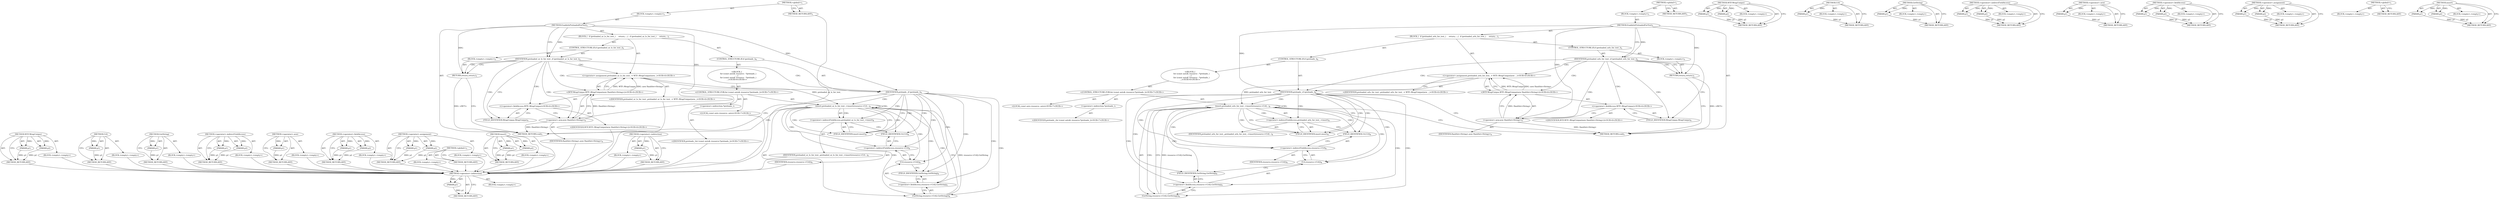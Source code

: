 digraph "insert" {
vulnerable_78 [label=<(METHOD,&lt;operator&gt;.indirection)>];
vulnerable_79 [label=<(PARAM,p1)>];
vulnerable_80 [label=<(BLOCK,&lt;empty&gt;,&lt;empty&gt;)>];
vulnerable_81 [label=<(METHOD_RETURN,ANY)>];
vulnerable_6 [label=<(METHOD,&lt;global&gt;)<SUB>1</SUB>>];
vulnerable_7 [label=<(BLOCK,&lt;empty&gt;,&lt;empty&gt;)<SUB>1</SUB>>];
vulnerable_8 [label=<(METHOD,EnableIsPreloadedForTest)<SUB>1</SUB>>];
vulnerable_9 [label=<(BLOCK,{
  if (preloaded_ur_ls_for_test_)
     return;...,{
  if (preloaded_ur_ls_for_test_)
     return;...)<SUB>1</SUB>>];
vulnerable_10 [label=<(CONTROL_STRUCTURE,IF,if (preloaded_ur_ls_for_test_))<SUB>2</SUB>>];
vulnerable_11 [label=<(IDENTIFIER,preloaded_ur_ls_for_test_,if (preloaded_ur_ls_for_test_))<SUB>2</SUB>>];
vulnerable_12 [label=<(BLOCK,&lt;empty&gt;,&lt;empty&gt;)<SUB>3</SUB>>];
vulnerable_13 [label=<(RETURN,return;,return;)<SUB>3</SUB>>];
vulnerable_14 [label="<(&lt;operator&gt;.assignment,preloaded_ur_ls_for_test_ = WTF::WrapUnique(new...)<SUB>4</SUB>>"];
vulnerable_15 [label="<(IDENTIFIER,preloaded_ur_ls_for_test_,preloaded_ur_ls_for_test_ = WTF::WrapUnique(new...)<SUB>4</SUB>>"];
vulnerable_16 [label="<(WTF.WrapUnique,WTF::WrapUnique(new HashSet&lt;String&gt;))<SUB>4</SUB>>"];
vulnerable_17 [label="<(&lt;operator&gt;.fieldAccess,WTF::WrapUnique)<SUB>4</SUB>>"];
vulnerable_18 [label="<(IDENTIFIER,WTF,WTF::WrapUnique(new HashSet&lt;String&gt;))<SUB>4</SUB>>"];
vulnerable_19 [label=<(FIELD_IDENTIFIER,WrapUnique,WrapUnique)<SUB>4</SUB>>];
vulnerable_20 [label=<(&lt;operator&gt;.new,new HashSet&lt;String&gt;)<SUB>4</SUB>>];
vulnerable_21 [label=<(IDENTIFIER,HashSet&lt;String&gt;,new HashSet&lt;String&gt;)<SUB>4</SUB>>];
vulnerable_22 [label=<(CONTROL_STRUCTURE,IF,if (preloads_))<SUB>6</SUB>>];
vulnerable_23 [label=<(IDENTIFIER,preloads_,if (preloads_))<SUB>6</SUB>>];
vulnerable_24 [label="<(BLOCK,{
     for (const auto&amp; resource : *preloads_)
...,{
     for (const auto&amp; resource : *preloads_)
...)<SUB>6</SUB>>"];
vulnerable_25 [label="<(CONTROL_STRUCTURE,FOR,for (const auto&amp; resource:*preloads_))<SUB>7</SUB>>"];
vulnerable_26 [label=<(&lt;operator&gt;.indirection,*preloads_)<SUB>7</SUB>>];
vulnerable_27 [label="<(IDENTIFIER,preloads_,for (const auto&amp; resource:*preloads_))<SUB>7</SUB>>"];
vulnerable_28 [label="<(LOCAL,const auto resource: auto)<SUB>7</SUB>>"];
vulnerable_29 [label=<(insert,preloaded_ur_ls_for_test_-&gt;insert(resource-&gt;Url...)<SUB>8</SUB>>];
vulnerable_30 [label=<(&lt;operator&gt;.indirectFieldAccess,preloaded_ur_ls_for_test_-&gt;insert)<SUB>8</SUB>>];
vulnerable_31 [label=<(IDENTIFIER,preloaded_ur_ls_for_test_,preloaded_ur_ls_for_test_-&gt;insert(resource-&gt;Url...)<SUB>8</SUB>>];
vulnerable_32 [label=<(FIELD_IDENTIFIER,insert,insert)<SUB>8</SUB>>];
vulnerable_33 [label=<(GetString,resource-&gt;Url().GetString())<SUB>8</SUB>>];
vulnerable_34 [label=<(&lt;operator&gt;.fieldAccess,resource-&gt;Url().GetString)<SUB>8</SUB>>];
vulnerable_35 [label=<(Url,resource-&gt;Url())<SUB>8</SUB>>];
vulnerable_36 [label=<(&lt;operator&gt;.indirectFieldAccess,resource-&gt;Url)<SUB>8</SUB>>];
vulnerable_37 [label=<(IDENTIFIER,resource,resource-&gt;Url())<SUB>8</SUB>>];
vulnerable_38 [label=<(FIELD_IDENTIFIER,Url,Url)<SUB>8</SUB>>];
vulnerable_39 [label=<(FIELD_IDENTIFIER,GetString,GetString)<SUB>8</SUB>>];
vulnerable_40 [label=<(METHOD_RETURN,void)<SUB>1</SUB>>];
vulnerable_42 [label=<(METHOD_RETURN,ANY)<SUB>1</SUB>>];
vulnerable_64 [label=<(METHOD,WTF.WrapUnique)>];
vulnerable_65 [label=<(PARAM,p1)>];
vulnerable_66 [label=<(PARAM,p2)>];
vulnerable_67 [label=<(BLOCK,&lt;empty&gt;,&lt;empty&gt;)>];
vulnerable_68 [label=<(METHOD_RETURN,ANY)>];
vulnerable_96 [label=<(METHOD,Url)>];
vulnerable_97 [label=<(PARAM,p1)>];
vulnerable_98 [label=<(BLOCK,&lt;empty&gt;,&lt;empty&gt;)>];
vulnerable_99 [label=<(METHOD_RETURN,ANY)>];
vulnerable_92 [label=<(METHOD,GetString)>];
vulnerable_93 [label=<(PARAM,p1)>];
vulnerable_94 [label=<(BLOCK,&lt;empty&gt;,&lt;empty&gt;)>];
vulnerable_95 [label=<(METHOD_RETURN,ANY)>];
vulnerable_87 [label=<(METHOD,&lt;operator&gt;.indirectFieldAccess)>];
vulnerable_88 [label=<(PARAM,p1)>];
vulnerable_89 [label=<(PARAM,p2)>];
vulnerable_90 [label=<(BLOCK,&lt;empty&gt;,&lt;empty&gt;)>];
vulnerable_91 [label=<(METHOD_RETURN,ANY)>];
vulnerable_74 [label=<(METHOD,&lt;operator&gt;.new)>];
vulnerable_75 [label=<(PARAM,p1)>];
vulnerable_76 [label=<(BLOCK,&lt;empty&gt;,&lt;empty&gt;)>];
vulnerable_77 [label=<(METHOD_RETURN,ANY)>];
vulnerable_69 [label=<(METHOD,&lt;operator&gt;.fieldAccess)>];
vulnerable_70 [label=<(PARAM,p1)>];
vulnerable_71 [label=<(PARAM,p2)>];
vulnerable_72 [label=<(BLOCK,&lt;empty&gt;,&lt;empty&gt;)>];
vulnerable_73 [label=<(METHOD_RETURN,ANY)>];
vulnerable_59 [label=<(METHOD,&lt;operator&gt;.assignment)>];
vulnerable_60 [label=<(PARAM,p1)>];
vulnerable_61 [label=<(PARAM,p2)>];
vulnerable_62 [label=<(BLOCK,&lt;empty&gt;,&lt;empty&gt;)>];
vulnerable_63 [label=<(METHOD_RETURN,ANY)>];
vulnerable_53 [label=<(METHOD,&lt;global&gt;)<SUB>1</SUB>>];
vulnerable_54 [label=<(BLOCK,&lt;empty&gt;,&lt;empty&gt;)>];
vulnerable_55 [label=<(METHOD_RETURN,ANY)>];
vulnerable_82 [label=<(METHOD,insert)>];
vulnerable_83 [label=<(PARAM,p1)>];
vulnerable_84 [label=<(PARAM,p2)>];
vulnerable_85 [label=<(BLOCK,&lt;empty&gt;,&lt;empty&gt;)>];
vulnerable_86 [label=<(METHOD_RETURN,ANY)>];
fixed_78 [label=<(METHOD,&lt;operator&gt;.indirection)>];
fixed_79 [label=<(PARAM,p1)>];
fixed_80 [label=<(BLOCK,&lt;empty&gt;,&lt;empty&gt;)>];
fixed_81 [label=<(METHOD_RETURN,ANY)>];
fixed_6 [label=<(METHOD,&lt;global&gt;)<SUB>1</SUB>>];
fixed_7 [label=<(BLOCK,&lt;empty&gt;,&lt;empty&gt;)<SUB>1</SUB>>];
fixed_8 [label=<(METHOD,EnableIsPreloadedForTest)<SUB>1</SUB>>];
fixed_9 [label=<(BLOCK,{
  if (preloaded_urls_for_test_)
     return;
...,{
  if (preloaded_urls_for_test_)
     return;
...)<SUB>1</SUB>>];
fixed_10 [label=<(CONTROL_STRUCTURE,IF,if (preloaded_urls_for_test_))<SUB>2</SUB>>];
fixed_11 [label=<(IDENTIFIER,preloaded_urls_for_test_,if (preloaded_urls_for_test_))<SUB>2</SUB>>];
fixed_12 [label=<(BLOCK,&lt;empty&gt;,&lt;empty&gt;)<SUB>3</SUB>>];
fixed_13 [label=<(RETURN,return;,return;)<SUB>3</SUB>>];
fixed_14 [label="<(&lt;operator&gt;.assignment,preloaded_urls_for_test_ = WTF::WrapUnique(new ...)<SUB>4</SUB>>"];
fixed_15 [label="<(IDENTIFIER,preloaded_urls_for_test_,preloaded_urls_for_test_ = WTF::WrapUnique(new ...)<SUB>4</SUB>>"];
fixed_16 [label="<(WTF.WrapUnique,WTF::WrapUnique(new HashSet&lt;String&gt;))<SUB>4</SUB>>"];
fixed_17 [label="<(&lt;operator&gt;.fieldAccess,WTF::WrapUnique)<SUB>4</SUB>>"];
fixed_18 [label="<(IDENTIFIER,WTF,WTF::WrapUnique(new HashSet&lt;String&gt;))<SUB>4</SUB>>"];
fixed_19 [label=<(FIELD_IDENTIFIER,WrapUnique,WrapUnique)<SUB>4</SUB>>];
fixed_20 [label=<(&lt;operator&gt;.new,new HashSet&lt;String&gt;)<SUB>4</SUB>>];
fixed_21 [label=<(IDENTIFIER,HashSet&lt;String&gt;,new HashSet&lt;String&gt;)<SUB>4</SUB>>];
fixed_22 [label=<(CONTROL_STRUCTURE,IF,if (preloads_))<SUB>6</SUB>>];
fixed_23 [label=<(IDENTIFIER,preloads_,if (preloads_))<SUB>6</SUB>>];
fixed_24 [label="<(BLOCK,{
     for (const auto&amp; resource : *preloads_)
...,{
     for (const auto&amp; resource : *preloads_)
...)<SUB>6</SUB>>"];
fixed_25 [label="<(CONTROL_STRUCTURE,FOR,for (const auto&amp; resource:*preloads_))<SUB>7</SUB>>"];
fixed_26 [label=<(&lt;operator&gt;.indirection,*preloads_)<SUB>7</SUB>>];
fixed_27 [label="<(IDENTIFIER,preloads_,for (const auto&amp; resource:*preloads_))<SUB>7</SUB>>"];
fixed_28 [label="<(LOCAL,const auto resource: auto)<SUB>7</SUB>>"];
fixed_29 [label=<(insert,preloaded_urls_for_test_-&gt;insert(resource-&gt;Url(...)<SUB>8</SUB>>];
fixed_30 [label=<(&lt;operator&gt;.indirectFieldAccess,preloaded_urls_for_test_-&gt;insert)<SUB>8</SUB>>];
fixed_31 [label=<(IDENTIFIER,preloaded_urls_for_test_,preloaded_urls_for_test_-&gt;insert(resource-&gt;Url(...)<SUB>8</SUB>>];
fixed_32 [label=<(FIELD_IDENTIFIER,insert,insert)<SUB>8</SUB>>];
fixed_33 [label=<(GetString,resource-&gt;Url().GetString())<SUB>8</SUB>>];
fixed_34 [label=<(&lt;operator&gt;.fieldAccess,resource-&gt;Url().GetString)<SUB>8</SUB>>];
fixed_35 [label=<(Url,resource-&gt;Url())<SUB>8</SUB>>];
fixed_36 [label=<(&lt;operator&gt;.indirectFieldAccess,resource-&gt;Url)<SUB>8</SUB>>];
fixed_37 [label=<(IDENTIFIER,resource,resource-&gt;Url())<SUB>8</SUB>>];
fixed_38 [label=<(FIELD_IDENTIFIER,Url,Url)<SUB>8</SUB>>];
fixed_39 [label=<(FIELD_IDENTIFIER,GetString,GetString)<SUB>8</SUB>>];
fixed_40 [label=<(METHOD_RETURN,void)<SUB>1</SUB>>];
fixed_42 [label=<(METHOD_RETURN,ANY)<SUB>1</SUB>>];
fixed_64 [label=<(METHOD,WTF.WrapUnique)>];
fixed_65 [label=<(PARAM,p1)>];
fixed_66 [label=<(PARAM,p2)>];
fixed_67 [label=<(BLOCK,&lt;empty&gt;,&lt;empty&gt;)>];
fixed_68 [label=<(METHOD_RETURN,ANY)>];
fixed_96 [label=<(METHOD,Url)>];
fixed_97 [label=<(PARAM,p1)>];
fixed_98 [label=<(BLOCK,&lt;empty&gt;,&lt;empty&gt;)>];
fixed_99 [label=<(METHOD_RETURN,ANY)>];
fixed_92 [label=<(METHOD,GetString)>];
fixed_93 [label=<(PARAM,p1)>];
fixed_94 [label=<(BLOCK,&lt;empty&gt;,&lt;empty&gt;)>];
fixed_95 [label=<(METHOD_RETURN,ANY)>];
fixed_87 [label=<(METHOD,&lt;operator&gt;.indirectFieldAccess)>];
fixed_88 [label=<(PARAM,p1)>];
fixed_89 [label=<(PARAM,p2)>];
fixed_90 [label=<(BLOCK,&lt;empty&gt;,&lt;empty&gt;)>];
fixed_91 [label=<(METHOD_RETURN,ANY)>];
fixed_74 [label=<(METHOD,&lt;operator&gt;.new)>];
fixed_75 [label=<(PARAM,p1)>];
fixed_76 [label=<(BLOCK,&lt;empty&gt;,&lt;empty&gt;)>];
fixed_77 [label=<(METHOD_RETURN,ANY)>];
fixed_69 [label=<(METHOD,&lt;operator&gt;.fieldAccess)>];
fixed_70 [label=<(PARAM,p1)>];
fixed_71 [label=<(PARAM,p2)>];
fixed_72 [label=<(BLOCK,&lt;empty&gt;,&lt;empty&gt;)>];
fixed_73 [label=<(METHOD_RETURN,ANY)>];
fixed_59 [label=<(METHOD,&lt;operator&gt;.assignment)>];
fixed_60 [label=<(PARAM,p1)>];
fixed_61 [label=<(PARAM,p2)>];
fixed_62 [label=<(BLOCK,&lt;empty&gt;,&lt;empty&gt;)>];
fixed_63 [label=<(METHOD_RETURN,ANY)>];
fixed_53 [label=<(METHOD,&lt;global&gt;)<SUB>1</SUB>>];
fixed_54 [label=<(BLOCK,&lt;empty&gt;,&lt;empty&gt;)>];
fixed_55 [label=<(METHOD_RETURN,ANY)>];
fixed_82 [label=<(METHOD,insert)>];
fixed_83 [label=<(PARAM,p1)>];
fixed_84 [label=<(PARAM,p2)>];
fixed_85 [label=<(BLOCK,&lt;empty&gt;,&lt;empty&gt;)>];
fixed_86 [label=<(METHOD_RETURN,ANY)>];
vulnerable_78 -> vulnerable_79  [key=0, label="AST: "];
vulnerable_78 -> vulnerable_79  [key=1, label="DDG: "];
vulnerable_78 -> vulnerable_80  [key=0, label="AST: "];
vulnerable_78 -> vulnerable_81  [key=0, label="AST: "];
vulnerable_78 -> vulnerable_81  [key=1, label="CFG: "];
vulnerable_79 -> vulnerable_81  [key=0, label="DDG: p1"];
vulnerable_80 -> fixed_78  [key=0];
vulnerable_81 -> fixed_78  [key=0];
vulnerable_6 -> vulnerable_7  [key=0, label="AST: "];
vulnerable_6 -> vulnerable_42  [key=0, label="AST: "];
vulnerable_6 -> vulnerable_42  [key=1, label="CFG: "];
vulnerable_7 -> vulnerable_8  [key=0, label="AST: "];
vulnerable_8 -> vulnerable_9  [key=0, label="AST: "];
vulnerable_8 -> vulnerable_40  [key=0, label="AST: "];
vulnerable_8 -> vulnerable_11  [key=0, label="CFG: "];
vulnerable_8 -> vulnerable_11  [key=1, label="DDG: "];
vulnerable_8 -> vulnerable_23  [key=0, label="DDG: "];
vulnerable_8 -> vulnerable_13  [key=0, label="DDG: "];
vulnerable_8 -> vulnerable_20  [key=0, label="DDG: "];
vulnerable_9 -> vulnerable_10  [key=0, label="AST: "];
vulnerable_9 -> vulnerable_14  [key=0, label="AST: "];
vulnerable_9 -> vulnerable_22  [key=0, label="AST: "];
vulnerable_10 -> vulnerable_11  [key=0, label="AST: "];
vulnerable_10 -> vulnerable_12  [key=0, label="AST: "];
vulnerable_11 -> vulnerable_13  [key=0, label="CFG: "];
vulnerable_11 -> vulnerable_13  [key=1, label="CDG: "];
vulnerable_11 -> vulnerable_19  [key=0, label="CFG: "];
vulnerable_11 -> vulnerable_19  [key=1, label="CDG: "];
vulnerable_11 -> vulnerable_16  [key=0, label="CDG: "];
vulnerable_11 -> vulnerable_17  [key=0, label="CDG: "];
vulnerable_11 -> vulnerable_14  [key=0, label="CDG: "];
vulnerable_11 -> vulnerable_23  [key=0, label="CDG: "];
vulnerable_11 -> vulnerable_20  [key=0, label="CDG: "];
vulnerable_12 -> vulnerable_13  [key=0, label="AST: "];
vulnerable_13 -> vulnerable_40  [key=0, label="CFG: "];
vulnerable_13 -> vulnerable_40  [key=1, label="DDG: &lt;RET&gt;"];
vulnerable_14 -> vulnerable_15  [key=0, label="AST: "];
vulnerable_14 -> vulnerable_16  [key=0, label="AST: "];
vulnerable_14 -> vulnerable_23  [key=0, label="CFG: "];
vulnerable_14 -> vulnerable_29  [key=0, label="DDG: preloaded_ur_ls_for_test_"];
vulnerable_15 -> fixed_78  [key=0];
vulnerable_16 -> vulnerable_17  [key=0, label="AST: "];
vulnerable_16 -> vulnerable_20  [key=0, label="AST: "];
vulnerable_16 -> vulnerable_14  [key=0, label="CFG: "];
vulnerable_16 -> vulnerable_14  [key=1, label="DDG: WTF::WrapUnique"];
vulnerable_16 -> vulnerable_14  [key=2, label="DDG: new HashSet&lt;String&gt;"];
vulnerable_17 -> vulnerable_18  [key=0, label="AST: "];
vulnerable_17 -> vulnerable_19  [key=0, label="AST: "];
vulnerable_17 -> vulnerable_20  [key=0, label="CFG: "];
vulnerable_18 -> fixed_78  [key=0];
vulnerable_19 -> vulnerable_17  [key=0, label="CFG: "];
vulnerable_20 -> vulnerable_21  [key=0, label="AST: "];
vulnerable_20 -> vulnerable_16  [key=0, label="CFG: "];
vulnerable_20 -> vulnerable_16  [key=1, label="DDG: HashSet&lt;String&gt;"];
vulnerable_20 -> vulnerable_40  [key=0, label="DDG: HashSet&lt;String&gt;"];
vulnerable_21 -> fixed_78  [key=0];
vulnerable_22 -> vulnerable_23  [key=0, label="AST: "];
vulnerable_22 -> vulnerable_24  [key=0, label="AST: "];
vulnerable_23 -> vulnerable_40  [key=0, label="CFG: "];
vulnerable_23 -> vulnerable_32  [key=0, label="CFG: "];
vulnerable_23 -> vulnerable_32  [key=1, label="CDG: "];
vulnerable_23 -> vulnerable_30  [key=0, label="CDG: "];
vulnerable_23 -> vulnerable_29  [key=0, label="CDG: "];
vulnerable_23 -> vulnerable_34  [key=0, label="CDG: "];
vulnerable_23 -> vulnerable_33  [key=0, label="CDG: "];
vulnerable_23 -> vulnerable_36  [key=0, label="CDG: "];
vulnerable_23 -> vulnerable_35  [key=0, label="CDG: "];
vulnerable_23 -> vulnerable_38  [key=0, label="CDG: "];
vulnerable_23 -> vulnerable_39  [key=0, label="CDG: "];
vulnerable_24 -> vulnerable_25  [key=0, label="AST: "];
vulnerable_25 -> vulnerable_26  [key=0, label="AST: "];
vulnerable_25 -> vulnerable_28  [key=0, label="AST: "];
vulnerable_25 -> vulnerable_29  [key=0, label="AST: "];
vulnerable_26 -> vulnerable_27  [key=0, label="AST: "];
vulnerable_27 -> fixed_78  [key=0];
vulnerable_28 -> fixed_78  [key=0];
vulnerable_29 -> vulnerable_30  [key=0, label="AST: "];
vulnerable_29 -> vulnerable_30  [key=1, label="CDG: "];
vulnerable_29 -> vulnerable_33  [key=0, label="AST: "];
vulnerable_29 -> vulnerable_33  [key=1, label="CDG: "];
vulnerable_29 -> vulnerable_40  [key=0, label="CFG: "];
vulnerable_29 -> vulnerable_32  [key=0, label="CFG: "];
vulnerable_29 -> vulnerable_32  [key=1, label="CDG: "];
vulnerable_29 -> vulnerable_29  [key=0, label="CDG: "];
vulnerable_29 -> vulnerable_34  [key=0, label="CDG: "];
vulnerable_29 -> vulnerable_36  [key=0, label="CDG: "];
vulnerable_29 -> vulnerable_35  [key=0, label="CDG: "];
vulnerable_29 -> vulnerable_38  [key=0, label="CDG: "];
vulnerable_29 -> vulnerable_39  [key=0, label="CDG: "];
vulnerable_30 -> vulnerable_31  [key=0, label="AST: "];
vulnerable_30 -> vulnerable_32  [key=0, label="AST: "];
vulnerable_30 -> vulnerable_38  [key=0, label="CFG: "];
vulnerable_31 -> fixed_78  [key=0];
vulnerable_32 -> vulnerable_30  [key=0, label="CFG: "];
vulnerable_33 -> vulnerable_34  [key=0, label="AST: "];
vulnerable_33 -> vulnerable_29  [key=0, label="CFG: "];
vulnerable_33 -> vulnerable_29  [key=1, label="DDG: resource-&gt;Url().GetString"];
vulnerable_34 -> vulnerable_35  [key=0, label="AST: "];
vulnerable_34 -> vulnerable_39  [key=0, label="AST: "];
vulnerable_34 -> vulnerable_33  [key=0, label="CFG: "];
vulnerable_35 -> vulnerable_36  [key=0, label="AST: "];
vulnerable_35 -> vulnerable_39  [key=0, label="CFG: "];
vulnerable_36 -> vulnerable_37  [key=0, label="AST: "];
vulnerable_36 -> vulnerable_38  [key=0, label="AST: "];
vulnerable_36 -> vulnerable_35  [key=0, label="CFG: "];
vulnerable_37 -> fixed_78  [key=0];
vulnerable_38 -> vulnerable_36  [key=0, label="CFG: "];
vulnerable_39 -> vulnerable_34  [key=0, label="CFG: "];
vulnerable_40 -> fixed_78  [key=0];
vulnerable_42 -> fixed_78  [key=0];
vulnerable_64 -> vulnerable_65  [key=0, label="AST: "];
vulnerable_64 -> vulnerable_65  [key=1, label="DDG: "];
vulnerable_64 -> vulnerable_67  [key=0, label="AST: "];
vulnerable_64 -> vulnerable_66  [key=0, label="AST: "];
vulnerable_64 -> vulnerable_66  [key=1, label="DDG: "];
vulnerable_64 -> vulnerable_68  [key=0, label="AST: "];
vulnerable_64 -> vulnerable_68  [key=1, label="CFG: "];
vulnerable_65 -> vulnerable_68  [key=0, label="DDG: p1"];
vulnerable_66 -> vulnerable_68  [key=0, label="DDG: p2"];
vulnerable_67 -> fixed_78  [key=0];
vulnerable_68 -> fixed_78  [key=0];
vulnerable_96 -> vulnerable_97  [key=0, label="AST: "];
vulnerable_96 -> vulnerable_97  [key=1, label="DDG: "];
vulnerable_96 -> vulnerable_98  [key=0, label="AST: "];
vulnerable_96 -> vulnerable_99  [key=0, label="AST: "];
vulnerable_96 -> vulnerable_99  [key=1, label="CFG: "];
vulnerable_97 -> vulnerable_99  [key=0, label="DDG: p1"];
vulnerable_98 -> fixed_78  [key=0];
vulnerable_99 -> fixed_78  [key=0];
vulnerable_92 -> vulnerable_93  [key=0, label="AST: "];
vulnerable_92 -> vulnerable_93  [key=1, label="DDG: "];
vulnerable_92 -> vulnerable_94  [key=0, label="AST: "];
vulnerable_92 -> vulnerable_95  [key=0, label="AST: "];
vulnerable_92 -> vulnerable_95  [key=1, label="CFG: "];
vulnerable_93 -> vulnerable_95  [key=0, label="DDG: p1"];
vulnerable_94 -> fixed_78  [key=0];
vulnerable_95 -> fixed_78  [key=0];
vulnerable_87 -> vulnerable_88  [key=0, label="AST: "];
vulnerable_87 -> vulnerable_88  [key=1, label="DDG: "];
vulnerable_87 -> vulnerable_90  [key=0, label="AST: "];
vulnerable_87 -> vulnerable_89  [key=0, label="AST: "];
vulnerable_87 -> vulnerable_89  [key=1, label="DDG: "];
vulnerable_87 -> vulnerable_91  [key=0, label="AST: "];
vulnerable_87 -> vulnerable_91  [key=1, label="CFG: "];
vulnerable_88 -> vulnerable_91  [key=0, label="DDG: p1"];
vulnerable_89 -> vulnerable_91  [key=0, label="DDG: p2"];
vulnerable_90 -> fixed_78  [key=0];
vulnerable_91 -> fixed_78  [key=0];
vulnerable_74 -> vulnerable_75  [key=0, label="AST: "];
vulnerable_74 -> vulnerable_75  [key=1, label="DDG: "];
vulnerable_74 -> vulnerable_76  [key=0, label="AST: "];
vulnerable_74 -> vulnerable_77  [key=0, label="AST: "];
vulnerable_74 -> vulnerable_77  [key=1, label="CFG: "];
vulnerable_75 -> vulnerable_77  [key=0, label="DDG: p1"];
vulnerable_76 -> fixed_78  [key=0];
vulnerable_77 -> fixed_78  [key=0];
vulnerable_69 -> vulnerable_70  [key=0, label="AST: "];
vulnerable_69 -> vulnerable_70  [key=1, label="DDG: "];
vulnerable_69 -> vulnerable_72  [key=0, label="AST: "];
vulnerable_69 -> vulnerable_71  [key=0, label="AST: "];
vulnerable_69 -> vulnerable_71  [key=1, label="DDG: "];
vulnerable_69 -> vulnerable_73  [key=0, label="AST: "];
vulnerable_69 -> vulnerable_73  [key=1, label="CFG: "];
vulnerable_70 -> vulnerable_73  [key=0, label="DDG: p1"];
vulnerable_71 -> vulnerable_73  [key=0, label="DDG: p2"];
vulnerable_72 -> fixed_78  [key=0];
vulnerable_73 -> fixed_78  [key=0];
vulnerable_59 -> vulnerable_60  [key=0, label="AST: "];
vulnerable_59 -> vulnerable_60  [key=1, label="DDG: "];
vulnerable_59 -> vulnerable_62  [key=0, label="AST: "];
vulnerable_59 -> vulnerable_61  [key=0, label="AST: "];
vulnerable_59 -> vulnerable_61  [key=1, label="DDG: "];
vulnerable_59 -> vulnerable_63  [key=0, label="AST: "];
vulnerable_59 -> vulnerable_63  [key=1, label="CFG: "];
vulnerable_60 -> vulnerable_63  [key=0, label="DDG: p1"];
vulnerable_61 -> vulnerable_63  [key=0, label="DDG: p2"];
vulnerable_62 -> fixed_78  [key=0];
vulnerable_63 -> fixed_78  [key=0];
vulnerable_53 -> vulnerable_54  [key=0, label="AST: "];
vulnerable_53 -> vulnerable_55  [key=0, label="AST: "];
vulnerable_53 -> vulnerable_55  [key=1, label="CFG: "];
vulnerable_54 -> fixed_78  [key=0];
vulnerable_55 -> fixed_78  [key=0];
vulnerable_82 -> vulnerable_83  [key=0, label="AST: "];
vulnerable_82 -> vulnerable_83  [key=1, label="DDG: "];
vulnerable_82 -> vulnerable_85  [key=0, label="AST: "];
vulnerable_82 -> vulnerable_84  [key=0, label="AST: "];
vulnerable_82 -> vulnerable_84  [key=1, label="DDG: "];
vulnerable_82 -> vulnerable_86  [key=0, label="AST: "];
vulnerable_82 -> vulnerable_86  [key=1, label="CFG: "];
vulnerable_83 -> vulnerable_86  [key=0, label="DDG: p1"];
vulnerable_84 -> vulnerable_86  [key=0, label="DDG: p2"];
vulnerable_85 -> fixed_78  [key=0];
vulnerable_86 -> fixed_78  [key=0];
fixed_78 -> fixed_79  [key=0, label="AST: "];
fixed_78 -> fixed_79  [key=1, label="DDG: "];
fixed_78 -> fixed_80  [key=0, label="AST: "];
fixed_78 -> fixed_81  [key=0, label="AST: "];
fixed_78 -> fixed_81  [key=1, label="CFG: "];
fixed_79 -> fixed_81  [key=0, label="DDG: p1"];
fixed_6 -> fixed_7  [key=0, label="AST: "];
fixed_6 -> fixed_42  [key=0, label="AST: "];
fixed_6 -> fixed_42  [key=1, label="CFG: "];
fixed_7 -> fixed_8  [key=0, label="AST: "];
fixed_8 -> fixed_9  [key=0, label="AST: "];
fixed_8 -> fixed_40  [key=0, label="AST: "];
fixed_8 -> fixed_11  [key=0, label="CFG: "];
fixed_8 -> fixed_11  [key=1, label="DDG: "];
fixed_8 -> fixed_23  [key=0, label="DDG: "];
fixed_8 -> fixed_13  [key=0, label="DDG: "];
fixed_8 -> fixed_20  [key=0, label="DDG: "];
fixed_9 -> fixed_10  [key=0, label="AST: "];
fixed_9 -> fixed_14  [key=0, label="AST: "];
fixed_9 -> fixed_22  [key=0, label="AST: "];
fixed_10 -> fixed_11  [key=0, label="AST: "];
fixed_10 -> fixed_12  [key=0, label="AST: "];
fixed_11 -> fixed_13  [key=0, label="CFG: "];
fixed_11 -> fixed_13  [key=1, label="CDG: "];
fixed_11 -> fixed_19  [key=0, label="CFG: "];
fixed_11 -> fixed_19  [key=1, label="CDG: "];
fixed_11 -> fixed_16  [key=0, label="CDG: "];
fixed_11 -> fixed_17  [key=0, label="CDG: "];
fixed_11 -> fixed_14  [key=0, label="CDG: "];
fixed_11 -> fixed_23  [key=0, label="CDG: "];
fixed_11 -> fixed_20  [key=0, label="CDG: "];
fixed_12 -> fixed_13  [key=0, label="AST: "];
fixed_13 -> fixed_40  [key=0, label="CFG: "];
fixed_13 -> fixed_40  [key=1, label="DDG: &lt;RET&gt;"];
fixed_14 -> fixed_15  [key=0, label="AST: "];
fixed_14 -> fixed_16  [key=0, label="AST: "];
fixed_14 -> fixed_23  [key=0, label="CFG: "];
fixed_14 -> fixed_29  [key=0, label="DDG: preloaded_urls_for_test_"];
fixed_16 -> fixed_17  [key=0, label="AST: "];
fixed_16 -> fixed_20  [key=0, label="AST: "];
fixed_16 -> fixed_14  [key=0, label="CFG: "];
fixed_16 -> fixed_14  [key=1, label="DDG: WTF::WrapUnique"];
fixed_16 -> fixed_14  [key=2, label="DDG: new HashSet&lt;String&gt;"];
fixed_17 -> fixed_18  [key=0, label="AST: "];
fixed_17 -> fixed_19  [key=0, label="AST: "];
fixed_17 -> fixed_20  [key=0, label="CFG: "];
fixed_19 -> fixed_17  [key=0, label="CFG: "];
fixed_20 -> fixed_21  [key=0, label="AST: "];
fixed_20 -> fixed_16  [key=0, label="CFG: "];
fixed_20 -> fixed_16  [key=1, label="DDG: HashSet&lt;String&gt;"];
fixed_20 -> fixed_40  [key=0, label="DDG: HashSet&lt;String&gt;"];
fixed_22 -> fixed_23  [key=0, label="AST: "];
fixed_22 -> fixed_24  [key=0, label="AST: "];
fixed_23 -> fixed_40  [key=0, label="CFG: "];
fixed_23 -> fixed_32  [key=0, label="CFG: "];
fixed_23 -> fixed_32  [key=1, label="CDG: "];
fixed_23 -> fixed_30  [key=0, label="CDG: "];
fixed_23 -> fixed_29  [key=0, label="CDG: "];
fixed_23 -> fixed_34  [key=0, label="CDG: "];
fixed_23 -> fixed_33  [key=0, label="CDG: "];
fixed_23 -> fixed_36  [key=0, label="CDG: "];
fixed_23 -> fixed_35  [key=0, label="CDG: "];
fixed_23 -> fixed_38  [key=0, label="CDG: "];
fixed_23 -> fixed_39  [key=0, label="CDG: "];
fixed_24 -> fixed_25  [key=0, label="AST: "];
fixed_25 -> fixed_26  [key=0, label="AST: "];
fixed_25 -> fixed_28  [key=0, label="AST: "];
fixed_25 -> fixed_29  [key=0, label="AST: "];
fixed_26 -> fixed_27  [key=0, label="AST: "];
fixed_29 -> fixed_30  [key=0, label="AST: "];
fixed_29 -> fixed_30  [key=1, label="CDG: "];
fixed_29 -> fixed_33  [key=0, label="AST: "];
fixed_29 -> fixed_33  [key=1, label="CDG: "];
fixed_29 -> fixed_40  [key=0, label="CFG: "];
fixed_29 -> fixed_32  [key=0, label="CFG: "];
fixed_29 -> fixed_32  [key=1, label="CDG: "];
fixed_29 -> fixed_29  [key=0, label="CDG: "];
fixed_29 -> fixed_34  [key=0, label="CDG: "];
fixed_29 -> fixed_36  [key=0, label="CDG: "];
fixed_29 -> fixed_35  [key=0, label="CDG: "];
fixed_29 -> fixed_38  [key=0, label="CDG: "];
fixed_29 -> fixed_39  [key=0, label="CDG: "];
fixed_30 -> fixed_31  [key=0, label="AST: "];
fixed_30 -> fixed_32  [key=0, label="AST: "];
fixed_30 -> fixed_38  [key=0, label="CFG: "];
fixed_32 -> fixed_30  [key=0, label="CFG: "];
fixed_33 -> fixed_34  [key=0, label="AST: "];
fixed_33 -> fixed_29  [key=0, label="CFG: "];
fixed_33 -> fixed_29  [key=1, label="DDG: resource-&gt;Url().GetString"];
fixed_34 -> fixed_35  [key=0, label="AST: "];
fixed_34 -> fixed_39  [key=0, label="AST: "];
fixed_34 -> fixed_33  [key=0, label="CFG: "];
fixed_35 -> fixed_36  [key=0, label="AST: "];
fixed_35 -> fixed_39  [key=0, label="CFG: "];
fixed_36 -> fixed_37  [key=0, label="AST: "];
fixed_36 -> fixed_38  [key=0, label="AST: "];
fixed_36 -> fixed_35  [key=0, label="CFG: "];
fixed_38 -> fixed_36  [key=0, label="CFG: "];
fixed_39 -> fixed_34  [key=0, label="CFG: "];
fixed_64 -> fixed_65  [key=0, label="AST: "];
fixed_64 -> fixed_65  [key=1, label="DDG: "];
fixed_64 -> fixed_67  [key=0, label="AST: "];
fixed_64 -> fixed_66  [key=0, label="AST: "];
fixed_64 -> fixed_66  [key=1, label="DDG: "];
fixed_64 -> fixed_68  [key=0, label="AST: "];
fixed_64 -> fixed_68  [key=1, label="CFG: "];
fixed_65 -> fixed_68  [key=0, label="DDG: p1"];
fixed_66 -> fixed_68  [key=0, label="DDG: p2"];
fixed_96 -> fixed_97  [key=0, label="AST: "];
fixed_96 -> fixed_97  [key=1, label="DDG: "];
fixed_96 -> fixed_98  [key=0, label="AST: "];
fixed_96 -> fixed_99  [key=0, label="AST: "];
fixed_96 -> fixed_99  [key=1, label="CFG: "];
fixed_97 -> fixed_99  [key=0, label="DDG: p1"];
fixed_92 -> fixed_93  [key=0, label="AST: "];
fixed_92 -> fixed_93  [key=1, label="DDG: "];
fixed_92 -> fixed_94  [key=0, label="AST: "];
fixed_92 -> fixed_95  [key=0, label="AST: "];
fixed_92 -> fixed_95  [key=1, label="CFG: "];
fixed_93 -> fixed_95  [key=0, label="DDG: p1"];
fixed_87 -> fixed_88  [key=0, label="AST: "];
fixed_87 -> fixed_88  [key=1, label="DDG: "];
fixed_87 -> fixed_90  [key=0, label="AST: "];
fixed_87 -> fixed_89  [key=0, label="AST: "];
fixed_87 -> fixed_89  [key=1, label="DDG: "];
fixed_87 -> fixed_91  [key=0, label="AST: "];
fixed_87 -> fixed_91  [key=1, label="CFG: "];
fixed_88 -> fixed_91  [key=0, label="DDG: p1"];
fixed_89 -> fixed_91  [key=0, label="DDG: p2"];
fixed_74 -> fixed_75  [key=0, label="AST: "];
fixed_74 -> fixed_75  [key=1, label="DDG: "];
fixed_74 -> fixed_76  [key=0, label="AST: "];
fixed_74 -> fixed_77  [key=0, label="AST: "];
fixed_74 -> fixed_77  [key=1, label="CFG: "];
fixed_75 -> fixed_77  [key=0, label="DDG: p1"];
fixed_69 -> fixed_70  [key=0, label="AST: "];
fixed_69 -> fixed_70  [key=1, label="DDG: "];
fixed_69 -> fixed_72  [key=0, label="AST: "];
fixed_69 -> fixed_71  [key=0, label="AST: "];
fixed_69 -> fixed_71  [key=1, label="DDG: "];
fixed_69 -> fixed_73  [key=0, label="AST: "];
fixed_69 -> fixed_73  [key=1, label="CFG: "];
fixed_70 -> fixed_73  [key=0, label="DDG: p1"];
fixed_71 -> fixed_73  [key=0, label="DDG: p2"];
fixed_59 -> fixed_60  [key=0, label="AST: "];
fixed_59 -> fixed_60  [key=1, label="DDG: "];
fixed_59 -> fixed_62  [key=0, label="AST: "];
fixed_59 -> fixed_61  [key=0, label="AST: "];
fixed_59 -> fixed_61  [key=1, label="DDG: "];
fixed_59 -> fixed_63  [key=0, label="AST: "];
fixed_59 -> fixed_63  [key=1, label="CFG: "];
fixed_60 -> fixed_63  [key=0, label="DDG: p1"];
fixed_61 -> fixed_63  [key=0, label="DDG: p2"];
fixed_53 -> fixed_54  [key=0, label="AST: "];
fixed_53 -> fixed_55  [key=0, label="AST: "];
fixed_53 -> fixed_55  [key=1, label="CFG: "];
fixed_82 -> fixed_83  [key=0, label="AST: "];
fixed_82 -> fixed_83  [key=1, label="DDG: "];
fixed_82 -> fixed_85  [key=0, label="AST: "];
fixed_82 -> fixed_84  [key=0, label="AST: "];
fixed_82 -> fixed_84  [key=1, label="DDG: "];
fixed_82 -> fixed_86  [key=0, label="AST: "];
fixed_82 -> fixed_86  [key=1, label="CFG: "];
fixed_83 -> fixed_86  [key=0, label="DDG: p1"];
fixed_84 -> fixed_86  [key=0, label="DDG: p2"];
}

